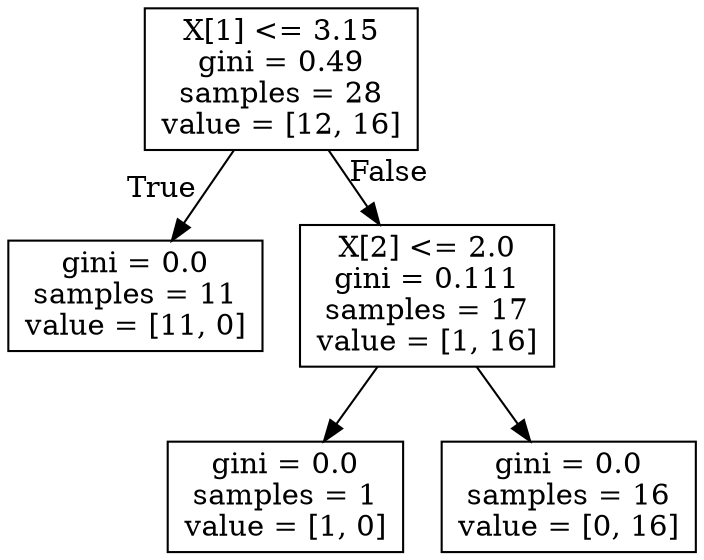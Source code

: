 digraph Tree {
node [shape=box] ;
0 [label="X[1] <= 3.15\ngini = 0.49\nsamples = 28\nvalue = [12, 16]"] ;
1 [label="gini = 0.0\nsamples = 11\nvalue = [11, 0]"] ;
0 -> 1 [labeldistance=2.5, labelangle=45, headlabel="True"] ;
2 [label="X[2] <= 2.0\ngini = 0.111\nsamples = 17\nvalue = [1, 16]"] ;
0 -> 2 [labeldistance=2.5, labelangle=-45, headlabel="False"] ;
3 [label="gini = 0.0\nsamples = 1\nvalue = [1, 0]"] ;
2 -> 3 ;
4 [label="gini = 0.0\nsamples = 16\nvalue = [0, 16]"] ;
2 -> 4 ;
}